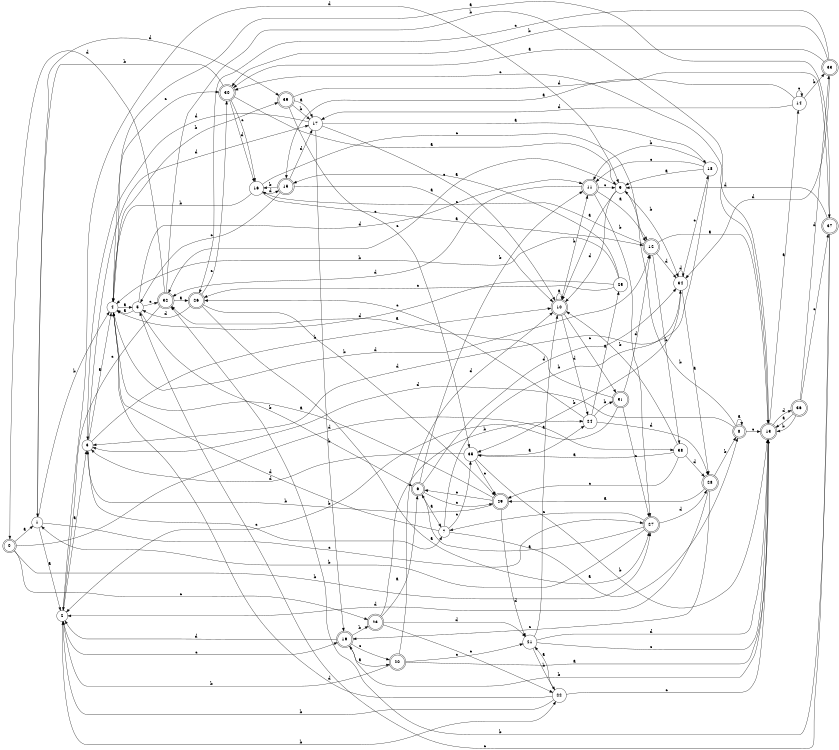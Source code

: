 digraph n32_4 {
__start0 [label="" shape="none"];

rankdir=LR;
size="8,5";

s0 [style="rounded,filled", color="black", fillcolor="white" shape="doublecircle", label="0"];
s1 [style="filled", color="black", fillcolor="white" shape="circle", label="1"];
s2 [style="filled", color="black", fillcolor="white" shape="circle", label="2"];
s3 [style="filled", color="black", fillcolor="white" shape="circle", label="3"];
s4 [style="filled", color="black", fillcolor="white" shape="circle", label="4"];
s5 [style="filled", color="black", fillcolor="white" shape="circle", label="5"];
s6 [style="rounded,filled", color="black", fillcolor="white" shape="doublecircle", label="6"];
s7 [style="filled", color="black", fillcolor="white" shape="circle", label="7"];
s8 [style="rounded,filled", color="black", fillcolor="white" shape="doublecircle", label="8"];
s9 [style="filled", color="black", fillcolor="white" shape="circle", label="9"];
s10 [style="rounded,filled", color="black", fillcolor="white" shape="doublecircle", label="10"];
s11 [style="rounded,filled", color="black", fillcolor="white" shape="doublecircle", label="11"];
s12 [style="rounded,filled", color="black", fillcolor="white" shape="doublecircle", label="12"];
s13 [style="rounded,filled", color="black", fillcolor="white" shape="doublecircle", label="13"];
s14 [style="filled", color="black", fillcolor="white" shape="circle", label="14"];
s15 [style="rounded,filled", color="black", fillcolor="white" shape="doublecircle", label="15"];
s16 [style="filled", color="black", fillcolor="white" shape="circle", label="16"];
s17 [style="filled", color="black", fillcolor="white" shape="circle", label="17"];
s18 [style="filled", color="black", fillcolor="white" shape="circle", label="18"];
s19 [style="rounded,filled", color="black", fillcolor="white" shape="doublecircle", label="19"];
s20 [style="rounded,filled", color="black", fillcolor="white" shape="doublecircle", label="20"];
s21 [style="filled", color="black", fillcolor="white" shape="circle", label="21"];
s22 [style="filled", color="black", fillcolor="white" shape="circle", label="22"];
s23 [style="rounded,filled", color="black", fillcolor="white" shape="doublecircle", label="23"];
s24 [style="filled", color="black", fillcolor="white" shape="circle", label="24"];
s25 [style="filled", color="black", fillcolor="white" shape="circle", label="25"];
s26 [style="rounded,filled", color="black", fillcolor="white" shape="doublecircle", label="26"];
s27 [style="rounded,filled", color="black", fillcolor="white" shape="doublecircle", label="27"];
s28 [style="rounded,filled", color="black", fillcolor="white" shape="doublecircle", label="28"];
s29 [style="rounded,filled", color="black", fillcolor="white" shape="doublecircle", label="29"];
s30 [style="rounded,filled", color="black", fillcolor="white" shape="doublecircle", label="30"];
s31 [style="rounded,filled", color="black", fillcolor="white" shape="doublecircle", label="31"];
s32 [style="rounded,filled", color="black", fillcolor="white" shape="doublecircle", label="32"];
s33 [style="rounded,filled", color="black", fillcolor="white" shape="doublecircle", label="33"];
s34 [style="filled", color="black", fillcolor="white" shape="circle", label="34"];
s35 [style="filled", color="black", fillcolor="white" shape="circle", label="35"];
s36 [style="rounded,filled", color="black", fillcolor="white" shape="doublecircle", label="36"];
s37 [style="rounded,filled", color="black", fillcolor="white" shape="doublecircle", label="37"];
s38 [style="filled", color="black", fillcolor="white" shape="circle", label="38"];
s39 [style="rounded,filled", color="black", fillcolor="white" shape="doublecircle", label="39"];
s0 -> s1 [label="a"];
s0 -> s27 [label="b"];
s0 -> s23 [label="c"];
s0 -> s38 [label="d"];
s1 -> s2 [label="a"];
s1 -> s4 [label="b"];
s1 -> s27 [label="c"];
s1 -> s39 [label="d"];
s2 -> s3 [label="a"];
s2 -> s22 [label="b"];
s2 -> s19 [label="c"];
s2 -> s9 [label="d"];
s3 -> s4 [label="a"];
s3 -> s10 [label="b"];
s3 -> s7 [label="c"];
s3 -> s17 [label="d"];
s4 -> s5 [label="a"];
s4 -> s39 [label="b"];
s4 -> s30 [label="c"];
s4 -> s12 [label="d"];
s5 -> s4 [label="a"];
s5 -> s6 [label="b"];
s5 -> s32 [label="c"];
s5 -> s11 [label="d"];
s6 -> s7 [label="a"];
s6 -> s11 [label="b"];
s6 -> s29 [label="c"];
s6 -> s34 [label="d"];
s7 -> s8 [label="a"];
s7 -> s34 [label="b"];
s7 -> s35 [label="c"];
s7 -> s4 [label="d"];
s8 -> s8 [label="a"];
s8 -> s9 [label="b"];
s8 -> s13 [label="c"];
s8 -> s3 [label="d"];
s9 -> s10 [label="a"];
s9 -> s34 [label="b"];
s9 -> s32 [label="c"];
s9 -> s10 [label="d"];
s10 -> s10 [label="a"];
s10 -> s11 [label="b"];
s10 -> s31 [label="c"];
s10 -> s24 [label="d"];
s11 -> s12 [label="a"];
s11 -> s27 [label="b"];
s11 -> s9 [label="c"];
s11 -> s32 [label="d"];
s12 -> s13 [label="a"];
s12 -> s38 [label="b"];
s12 -> s16 [label="c"];
s12 -> s34 [label="d"];
s13 -> s14 [label="a"];
s13 -> s19 [label="b"];
s13 -> s30 [label="c"];
s13 -> s36 [label="d"];
s14 -> s15 [label="a"];
s14 -> s33 [label="b"];
s14 -> s14 [label="c"];
s14 -> s17 [label="d"];
s15 -> s10 [label="a"];
s15 -> s16 [label="b"];
s15 -> s5 [label="c"];
s15 -> s17 [label="d"];
s16 -> s12 [label="a"];
s16 -> s4 [label="b"];
s16 -> s12 [label="c"];
s16 -> s15 [label="d"];
s17 -> s18 [label="a"];
s17 -> s19 [label="b"];
s17 -> s10 [label="c"];
s17 -> s3 [label="d"];
s18 -> s9 [label="a"];
s18 -> s11 [label="b"];
s18 -> s11 [label="c"];
s18 -> s3 [label="d"];
s19 -> s20 [label="a"];
s19 -> s23 [label="b"];
s19 -> s20 [label="c"];
s19 -> s2 [label="d"];
s20 -> s13 [label="a"];
s20 -> s2 [label="b"];
s20 -> s21 [label="c"];
s20 -> s10 [label="d"];
s21 -> s10 [label="a"];
s21 -> s22 [label="b"];
s21 -> s13 [label="c"];
s21 -> s13 [label="d"];
s22 -> s21 [label="a"];
s22 -> s2 [label="b"];
s22 -> s13 [label="c"];
s22 -> s4 [label="d"];
s23 -> s6 [label="a"];
s23 -> s24 [label="b"];
s23 -> s22 [label="c"];
s23 -> s21 [label="d"];
s24 -> s25 [label="a"];
s24 -> s31 [label="b"];
s24 -> s26 [label="c"];
s24 -> s28 [label="d"];
s25 -> s15 [label="a"];
s25 -> s4 [label="b"];
s25 -> s26 [label="c"];
s25 -> s4 [label="d"];
s26 -> s27 [label="a"];
s26 -> s29 [label="b"];
s26 -> s30 [label="c"];
s26 -> s5 [label="d"];
s27 -> s6 [label="a"];
s27 -> s1 [label="b"];
s27 -> s7 [label="c"];
s27 -> s28 [label="d"];
s28 -> s29 [label="a"];
s28 -> s8 [label="b"];
s28 -> s19 [label="c"];
s28 -> s2 [label="d"];
s29 -> s4 [label="a"];
s29 -> s3 [label="b"];
s29 -> s6 [label="c"];
s29 -> s21 [label="d"];
s30 -> s9 [label="a"];
s30 -> s1 [label="b"];
s30 -> s16 [label="c"];
s30 -> s16 [label="d"];
s31 -> s32 [label="a"];
s31 -> s2 [label="b"];
s31 -> s27 [label="c"];
s31 -> s12 [label="d"];
s32 -> s26 [label="a"];
s32 -> s13 [label="b"];
s32 -> s2 [label="c"];
s32 -> s0 [label="d"];
s33 -> s30 [label="a"];
s33 -> s30 [label="b"];
s33 -> s26 [label="c"];
s33 -> s34 [label="d"];
s34 -> s28 [label="a"];
s34 -> s35 [label="b"];
s34 -> s18 [label="c"];
s34 -> s34 [label="d"];
s35 -> s24 [label="a"];
s35 -> s13 [label="b"];
s35 -> s29 [label="c"];
s35 -> s3 [label="d"];
s36 -> s13 [label="a"];
s36 -> s13 [label="b"];
s36 -> s37 [label="c"];
s36 -> s33 [label="d"];
s37 -> s4 [label="a"];
s37 -> s32 [label="b"];
s37 -> s5 [label="c"];
s37 -> s9 [label="d"];
s38 -> s35 [label="a"];
s38 -> s10 [label="b"];
s38 -> s29 [label="c"];
s38 -> s28 [label="d"];
s39 -> s17 [label="a"];
s39 -> s17 [label="b"];
s39 -> s35 [label="c"];
s39 -> s37 [label="d"];

}